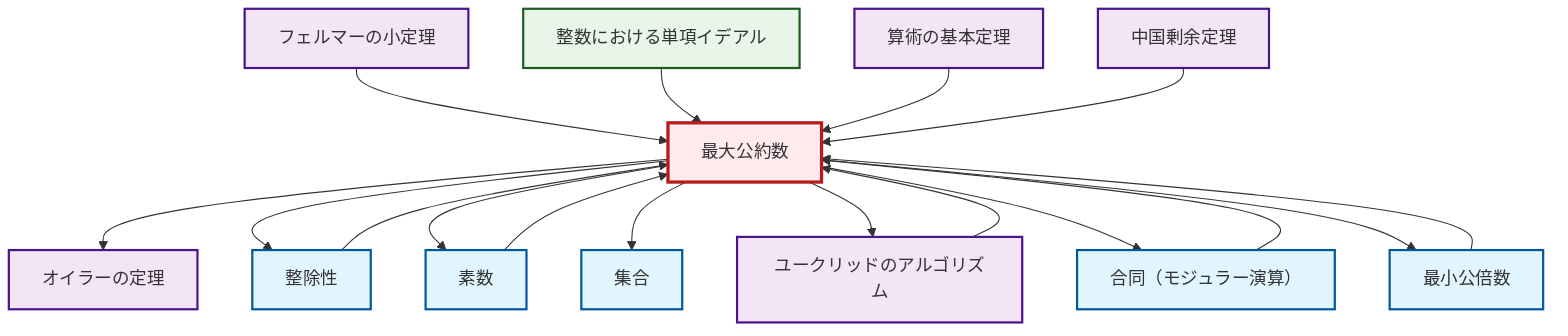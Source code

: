graph TD
    classDef definition fill:#e1f5fe,stroke:#01579b,stroke-width:2px
    classDef theorem fill:#f3e5f5,stroke:#4a148c,stroke-width:2px
    classDef axiom fill:#fff3e0,stroke:#e65100,stroke-width:2px
    classDef example fill:#e8f5e9,stroke:#1b5e20,stroke-width:2px
    classDef current fill:#ffebee,stroke:#b71c1c,stroke-width:3px
    thm-fermat-little["フェルマーの小定理"]:::theorem
    ex-principal-ideal["整数における単項イデアル"]:::example
    def-lcm["最小公倍数"]:::definition
    def-congruence["合同（モジュラー演算）"]:::definition
    def-prime["素数"]:::definition
    def-divisibility["整除性"]:::definition
    thm-euler["オイラーの定理"]:::theorem
    def-set["集合"]:::definition
    thm-fundamental-arithmetic["算術の基本定理"]:::theorem
    def-gcd["最大公約数"]:::definition
    thm-chinese-remainder["中国剰余定理"]:::theorem
    thm-euclidean-algorithm["ユークリッドのアルゴリズム"]:::theorem
    def-gcd --> thm-euler
    def-gcd --> def-divisibility
    thm-fermat-little --> def-gcd
    def-gcd --> def-prime
    def-prime --> def-gcd
    def-gcd --> def-set
    def-gcd --> thm-euclidean-algorithm
    def-lcm --> def-gcd
    ex-principal-ideal --> def-gcd
    def-congruence --> def-gcd
    def-gcd --> def-congruence
    thm-fundamental-arithmetic --> def-gcd
    def-gcd --> def-lcm
    thm-euclidean-algorithm --> def-gcd
    thm-chinese-remainder --> def-gcd
    def-divisibility --> def-gcd
    class def-gcd current